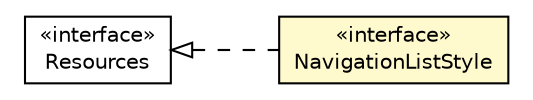 #!/usr/local/bin/dot
#
# Class diagram 
# Generated by UMLGraph version R5_6-24-gf6e263 (http://www.umlgraph.org/)
#

digraph G {
	edge [fontname="Helvetica",fontsize=10,labelfontname="Helvetica",labelfontsize=10];
	node [fontname="Helvetica",fontsize=10,shape=plaintext];
	nodesep=0.25;
	ranksep=0.5;
	rankdir=LR;
	// com.gwtplatform.carstore.client.resources.NavigationListStyle
	c262160 [label=<<table title="com.gwtplatform.carstore.client.resources.NavigationListStyle" border="0" cellborder="1" cellspacing="0" cellpadding="2" port="p" bgcolor="lemonChiffon" href="./NavigationListStyle.html">
		<tr><td><table border="0" cellspacing="0" cellpadding="1">
<tr><td align="center" balign="center"> &#171;interface&#187; </td></tr>
<tr><td align="center" balign="center"> NavigationListStyle </td></tr>
		</table></td></tr>
		</table>>, URL="./NavigationListStyle.html", fontname="Helvetica", fontcolor="black", fontsize=10.0];
	//com.gwtplatform.carstore.client.resources.NavigationListStyle implements com.google.gwt.user.cellview.client.CellList.Resources
	c262325:p -> c262160:p [dir=back,arrowtail=empty,style=dashed];
	// com.google.gwt.user.cellview.client.CellList.Resources
	c262325 [label=<<table title="com.google.gwt.user.cellview.client.CellList.Resources" border="0" cellborder="1" cellspacing="0" cellpadding="2" port="p">
		<tr><td><table border="0" cellspacing="0" cellpadding="1">
<tr><td align="center" balign="center"> &#171;interface&#187; </td></tr>
<tr><td align="center" balign="center"> Resources </td></tr>
		</table></td></tr>
		</table>>, URL="null", fontname="Helvetica", fontcolor="black", fontsize=10.0];
}

